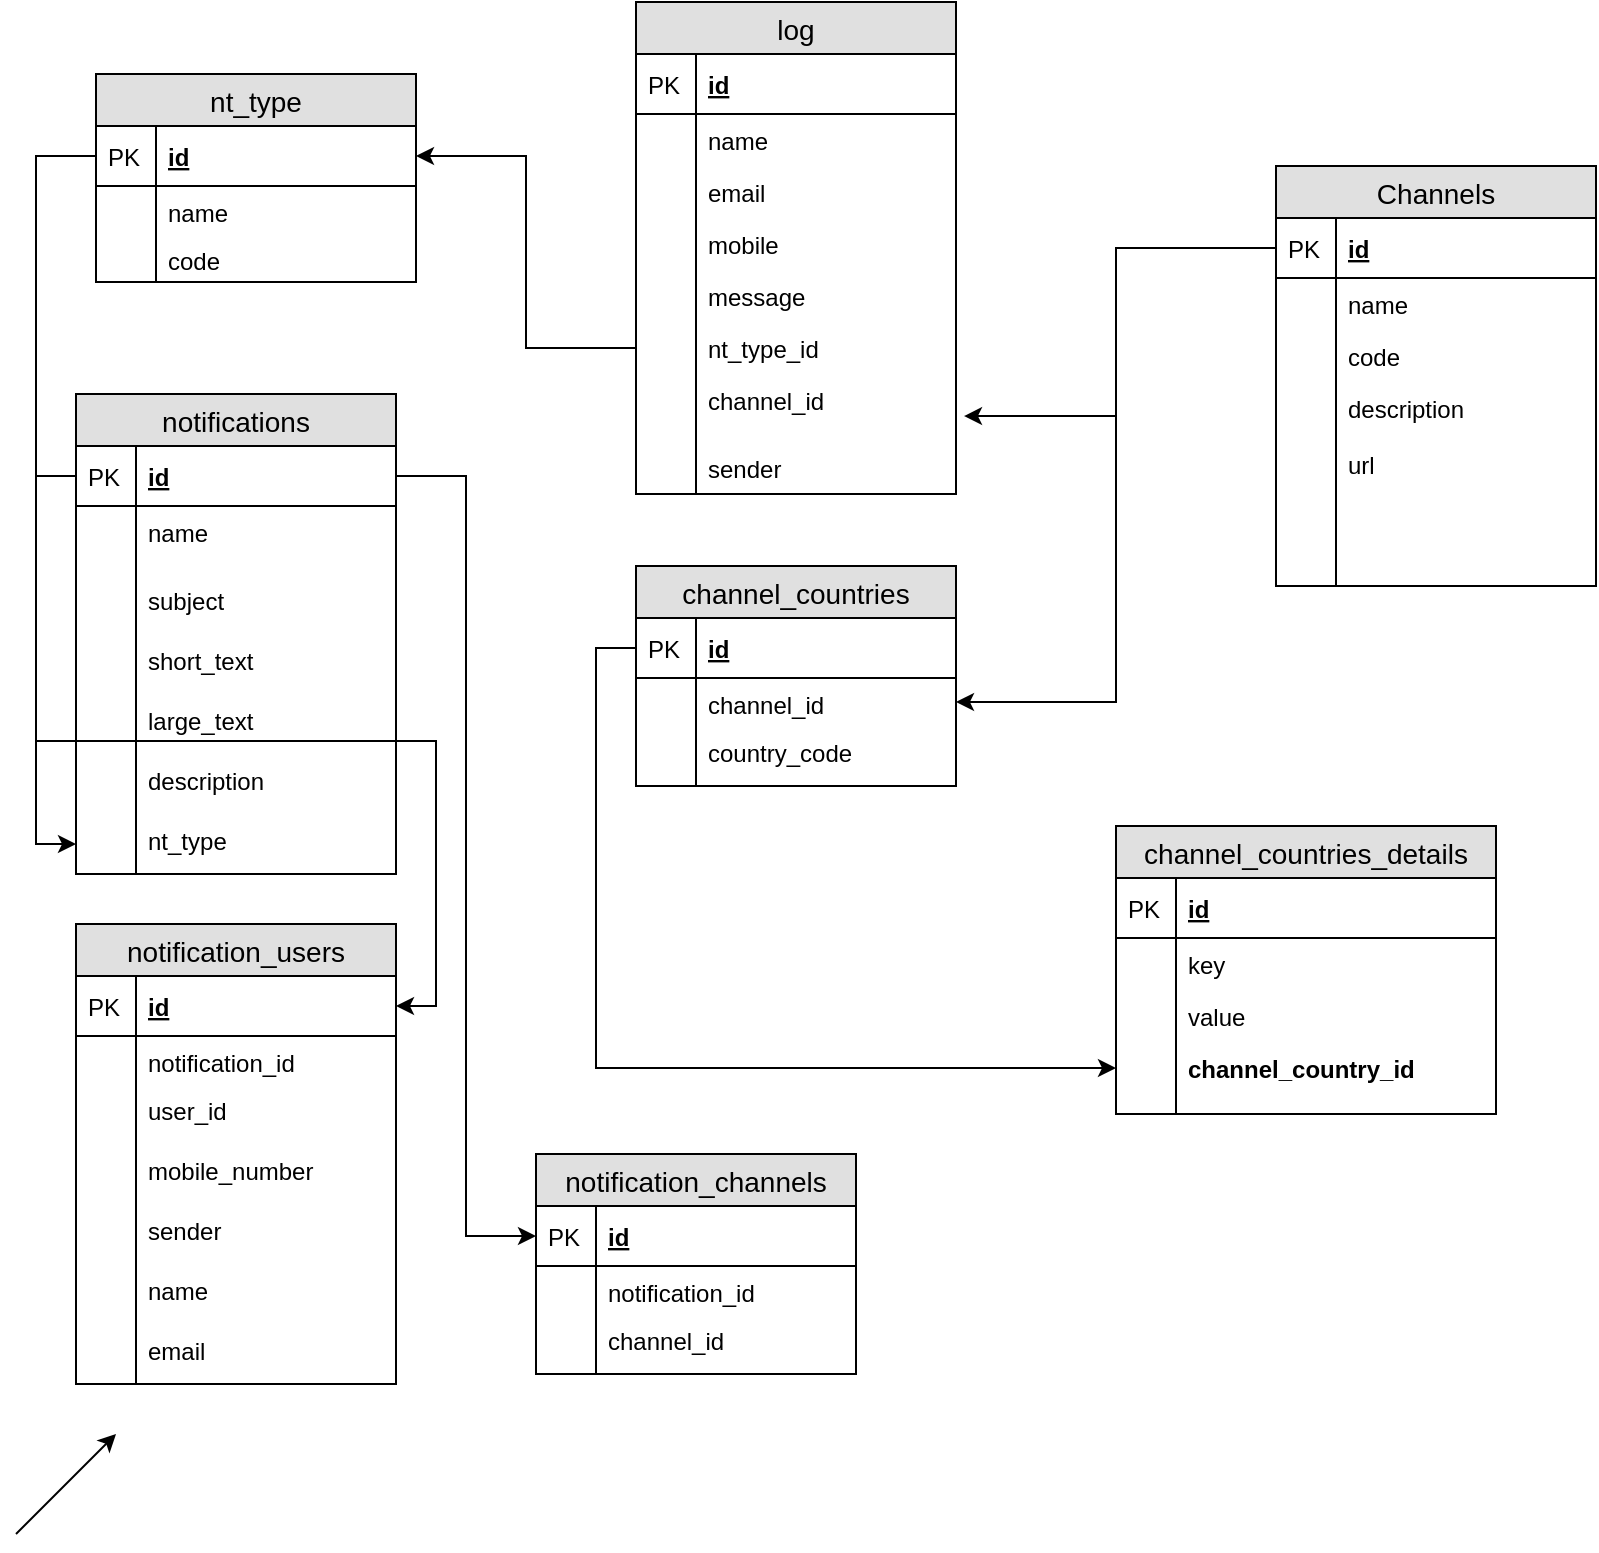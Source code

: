 <mxfile version="10.9.7" type="github"><diagram id="7T4Xld0XOGY6O5Xjj6pN" name="Page-1"><mxGraphModel dx="1182" dy="736" grid="1" gridSize="10" guides="1" tooltips="1" connect="1" arrows="1" fold="1" page="1" pageScale="1" pageWidth="827" pageHeight="1169" math="0" shadow="0"><root><mxCell id="0"/><mxCell id="1" parent="0"/><mxCell id="tOLiHQ0bK8J-A82lyYsf-1" value="Channels" style="swimlane;fontStyle=0;childLayout=stackLayout;horizontal=1;startSize=26;fillColor=#e0e0e0;horizontalStack=0;resizeParent=1;resizeParentMax=0;resizeLast=0;collapsible=1;marginBottom=0;swimlaneFillColor=#ffffff;align=center;fontSize=14;" parent="1" vertex="1"><mxGeometry x="640" y="126" width="160" height="210" as="geometry"/></mxCell><mxCell id="tOLiHQ0bK8J-A82lyYsf-2" value="id" style="shape=partialRectangle;top=0;left=0;right=0;bottom=1;align=left;verticalAlign=middle;fillColor=none;spacingLeft=34;spacingRight=4;overflow=hidden;rotatable=0;points=[[0,0.5],[1,0.5]];portConstraint=eastwest;dropTarget=0;fontStyle=5;fontSize=12;" parent="tOLiHQ0bK8J-A82lyYsf-1" vertex="1"><mxGeometry y="26" width="160" height="30" as="geometry"/></mxCell><mxCell id="tOLiHQ0bK8J-A82lyYsf-3" value="PK" style="shape=partialRectangle;top=0;left=0;bottom=0;fillColor=none;align=left;verticalAlign=middle;spacingLeft=4;spacingRight=4;overflow=hidden;rotatable=0;points=[];portConstraint=eastwest;part=1;fontSize=12;" parent="tOLiHQ0bK8J-A82lyYsf-2" vertex="1" connectable="0"><mxGeometry width="30" height="30" as="geometry"/></mxCell><mxCell id="tOLiHQ0bK8J-A82lyYsf-4" value="name" style="shape=partialRectangle;top=0;left=0;right=0;bottom=0;align=left;verticalAlign=top;fillColor=none;spacingLeft=34;spacingRight=4;overflow=hidden;rotatable=0;points=[[0,0.5],[1,0.5]];portConstraint=eastwest;dropTarget=0;fontSize=12;" parent="tOLiHQ0bK8J-A82lyYsf-1" vertex="1"><mxGeometry y="56" width="160" height="26" as="geometry"/></mxCell><mxCell id="tOLiHQ0bK8J-A82lyYsf-5" value="" style="shape=partialRectangle;top=0;left=0;bottom=0;fillColor=none;align=left;verticalAlign=top;spacingLeft=4;spacingRight=4;overflow=hidden;rotatable=0;points=[];portConstraint=eastwest;part=1;fontSize=12;" parent="tOLiHQ0bK8J-A82lyYsf-4" vertex="1" connectable="0"><mxGeometry width="30" height="26" as="geometry"/></mxCell><mxCell id="tOLiHQ0bK8J-A82lyYsf-6" value="code" style="shape=partialRectangle;top=0;left=0;right=0;bottom=0;align=left;verticalAlign=top;fillColor=none;spacingLeft=34;spacingRight=4;overflow=hidden;rotatable=0;points=[[0,0.5],[1,0.5]];portConstraint=eastwest;dropTarget=0;fontSize=12;" parent="tOLiHQ0bK8J-A82lyYsf-1" vertex="1"><mxGeometry y="82" width="160" height="26" as="geometry"/></mxCell><mxCell id="tOLiHQ0bK8J-A82lyYsf-7" value="" style="shape=partialRectangle;top=0;left=0;bottom=0;fillColor=none;align=left;verticalAlign=top;spacingLeft=4;spacingRight=4;overflow=hidden;rotatable=0;points=[];portConstraint=eastwest;part=1;fontSize=12;" parent="tOLiHQ0bK8J-A82lyYsf-6" vertex="1" connectable="0"><mxGeometry width="30" height="26" as="geometry"/></mxCell><mxCell id="tOLiHQ0bK8J-A82lyYsf-8" value="description&#10;&#10;url" style="shape=partialRectangle;top=0;left=0;right=0;bottom=0;align=left;verticalAlign=top;fillColor=none;spacingLeft=34;spacingRight=4;overflow=hidden;rotatable=0;points=[[0,0.5],[1,0.5]];portConstraint=eastwest;dropTarget=0;fontSize=12;" parent="tOLiHQ0bK8J-A82lyYsf-1" vertex="1"><mxGeometry y="108" width="160" height="82" as="geometry"/></mxCell><mxCell id="tOLiHQ0bK8J-A82lyYsf-9" value="" style="shape=partialRectangle;top=0;left=0;bottom=0;fillColor=none;align=left;verticalAlign=top;spacingLeft=4;spacingRight=4;overflow=hidden;rotatable=0;points=[];portConstraint=eastwest;part=1;fontSize=12;" parent="tOLiHQ0bK8J-A82lyYsf-8" vertex="1" connectable="0"><mxGeometry width="30" height="82" as="geometry"/></mxCell><mxCell id="tOLiHQ0bK8J-A82lyYsf-10" value="" style="shape=partialRectangle;top=0;left=0;right=0;bottom=0;align=left;verticalAlign=top;fillColor=none;spacingLeft=34;spacingRight=4;overflow=hidden;rotatable=0;points=[[0,0.5],[1,0.5]];portConstraint=eastwest;dropTarget=0;fontSize=12;" parent="tOLiHQ0bK8J-A82lyYsf-1" vertex="1"><mxGeometry y="190" width="160" height="20" as="geometry"/></mxCell><mxCell id="tOLiHQ0bK8J-A82lyYsf-11" value="" style="shape=partialRectangle;top=0;left=0;bottom=0;fillColor=none;align=left;verticalAlign=top;spacingLeft=4;spacingRight=4;overflow=hidden;rotatable=0;points=[];portConstraint=eastwest;part=1;fontSize=12;" parent="tOLiHQ0bK8J-A82lyYsf-10" vertex="1" connectable="0"><mxGeometry width="30" height="20" as="geometry"/></mxCell><mxCell id="tOLiHQ0bK8J-A82lyYsf-13" value="nt_type" style="swimlane;fontStyle=0;childLayout=stackLayout;horizontal=1;startSize=26;fillColor=#e0e0e0;horizontalStack=0;resizeParent=1;resizeParentMax=0;resizeLast=0;collapsible=1;marginBottom=0;swimlaneFillColor=#ffffff;align=center;fontSize=14;" parent="1" vertex="1"><mxGeometry x="50" y="80" width="160" height="104" as="geometry"/></mxCell><mxCell id="tOLiHQ0bK8J-A82lyYsf-14" value="id" style="shape=partialRectangle;top=0;left=0;right=0;bottom=1;align=left;verticalAlign=middle;fillColor=none;spacingLeft=34;spacingRight=4;overflow=hidden;rotatable=0;points=[[0,0.5],[1,0.5]];portConstraint=eastwest;dropTarget=0;fontStyle=5;fontSize=12;" parent="tOLiHQ0bK8J-A82lyYsf-13" vertex="1"><mxGeometry y="26" width="160" height="30" as="geometry"/></mxCell><mxCell id="tOLiHQ0bK8J-A82lyYsf-15" value="PK" style="shape=partialRectangle;top=0;left=0;bottom=0;fillColor=none;align=left;verticalAlign=middle;spacingLeft=4;spacingRight=4;overflow=hidden;rotatable=0;points=[];portConstraint=eastwest;part=1;fontSize=12;" parent="tOLiHQ0bK8J-A82lyYsf-14" vertex="1" connectable="0"><mxGeometry width="30" height="30" as="geometry"/></mxCell><mxCell id="tOLiHQ0bK8J-A82lyYsf-16" value="name&#10;" style="shape=partialRectangle;top=0;left=0;right=0;bottom=0;align=left;verticalAlign=top;fillColor=none;spacingLeft=34;spacingRight=4;overflow=hidden;rotatable=0;points=[[0,0.5],[1,0.5]];portConstraint=eastwest;dropTarget=0;fontSize=12;" parent="tOLiHQ0bK8J-A82lyYsf-13" vertex="1"><mxGeometry y="56" width="160" height="24" as="geometry"/></mxCell><mxCell id="tOLiHQ0bK8J-A82lyYsf-17" value="" style="shape=partialRectangle;top=0;left=0;bottom=0;fillColor=none;align=left;verticalAlign=top;spacingLeft=4;spacingRight=4;overflow=hidden;rotatable=0;points=[];portConstraint=eastwest;part=1;fontSize=12;" parent="tOLiHQ0bK8J-A82lyYsf-16" vertex="1" connectable="0"><mxGeometry width="30" height="24.0" as="geometry"/></mxCell><mxCell id="7uvXXSkOhmpY-jq8_ZlJ-15" value="code" style="shape=partialRectangle;top=0;left=0;right=0;bottom=0;align=left;verticalAlign=top;fillColor=none;spacingLeft=34;spacingRight=4;overflow=hidden;rotatable=0;points=[[0,0.5],[1,0.5]];portConstraint=eastwest;dropTarget=0;fontSize=12;" parent="tOLiHQ0bK8J-A82lyYsf-13" vertex="1"><mxGeometry y="80" width="160" height="24" as="geometry"/></mxCell><mxCell id="7uvXXSkOhmpY-jq8_ZlJ-16" value="" style="shape=partialRectangle;top=0;left=0;bottom=0;fillColor=none;align=left;verticalAlign=top;spacingLeft=4;spacingRight=4;overflow=hidden;rotatable=0;points=[];portConstraint=eastwest;part=1;fontSize=12;" parent="7uvXXSkOhmpY-jq8_ZlJ-15" vertex="1" connectable="0"><mxGeometry width="30" height="24.0" as="geometry"/></mxCell><mxCell id="tOLiHQ0bK8J-A82lyYsf-24" value="log" style="swimlane;fontStyle=0;childLayout=stackLayout;horizontal=1;startSize=26;fillColor=#e0e0e0;horizontalStack=0;resizeParent=1;resizeParentMax=0;resizeLast=0;collapsible=1;marginBottom=0;swimlaneFillColor=#ffffff;align=center;fontSize=14;" parent="1" vertex="1"><mxGeometry x="320" y="44" width="160" height="246" as="geometry"/></mxCell><mxCell id="tOLiHQ0bK8J-A82lyYsf-25" value="id" style="shape=partialRectangle;top=0;left=0;right=0;bottom=1;align=left;verticalAlign=middle;fillColor=none;spacingLeft=34;spacingRight=4;overflow=hidden;rotatable=0;points=[[0,0.5],[1,0.5]];portConstraint=eastwest;dropTarget=0;fontStyle=5;fontSize=12;" parent="tOLiHQ0bK8J-A82lyYsf-24" vertex="1"><mxGeometry y="26" width="160" height="30" as="geometry"/></mxCell><mxCell id="tOLiHQ0bK8J-A82lyYsf-26" value="PK" style="shape=partialRectangle;top=0;left=0;bottom=0;fillColor=none;align=left;verticalAlign=middle;spacingLeft=4;spacingRight=4;overflow=hidden;rotatable=0;points=[];portConstraint=eastwest;part=1;fontSize=12;" parent="tOLiHQ0bK8J-A82lyYsf-25" vertex="1" connectable="0"><mxGeometry width="30" height="30" as="geometry"/></mxCell><mxCell id="tOLiHQ0bK8J-A82lyYsf-27" value="name" style="shape=partialRectangle;top=0;left=0;right=0;bottom=0;align=left;verticalAlign=top;fillColor=none;spacingLeft=34;spacingRight=4;overflow=hidden;rotatable=0;points=[[0,0.5],[1,0.5]];portConstraint=eastwest;dropTarget=0;fontSize=12;" parent="tOLiHQ0bK8J-A82lyYsf-24" vertex="1"><mxGeometry y="56" width="160" height="26" as="geometry"/></mxCell><mxCell id="tOLiHQ0bK8J-A82lyYsf-28" value="" style="shape=partialRectangle;top=0;left=0;bottom=0;fillColor=none;align=left;verticalAlign=top;spacingLeft=4;spacingRight=4;overflow=hidden;rotatable=0;points=[];portConstraint=eastwest;part=1;fontSize=12;" parent="tOLiHQ0bK8J-A82lyYsf-27" vertex="1" connectable="0"><mxGeometry width="30" height="26" as="geometry"/></mxCell><mxCell id="tOLiHQ0bK8J-A82lyYsf-29" value="email" style="shape=partialRectangle;top=0;left=0;right=0;bottom=0;align=left;verticalAlign=top;fillColor=none;spacingLeft=34;spacingRight=4;overflow=hidden;rotatable=0;points=[[0,0.5],[1,0.5]];portConstraint=eastwest;dropTarget=0;fontSize=12;" parent="tOLiHQ0bK8J-A82lyYsf-24" vertex="1"><mxGeometry y="82" width="160" height="26" as="geometry"/></mxCell><mxCell id="tOLiHQ0bK8J-A82lyYsf-30" value="" style="shape=partialRectangle;top=0;left=0;bottom=0;fillColor=none;align=left;verticalAlign=top;spacingLeft=4;spacingRight=4;overflow=hidden;rotatable=0;points=[];portConstraint=eastwest;part=1;fontSize=12;" parent="tOLiHQ0bK8J-A82lyYsf-29" vertex="1" connectable="0"><mxGeometry width="30" height="26" as="geometry"/></mxCell><mxCell id="tOLiHQ0bK8J-A82lyYsf-31" value="mobile" style="shape=partialRectangle;top=0;left=0;right=0;bottom=0;align=left;verticalAlign=top;fillColor=none;spacingLeft=34;spacingRight=4;overflow=hidden;rotatable=0;points=[[0,0.5],[1,0.5]];portConstraint=eastwest;dropTarget=0;fontSize=12;" parent="tOLiHQ0bK8J-A82lyYsf-24" vertex="1"><mxGeometry y="108" width="160" height="26" as="geometry"/></mxCell><mxCell id="tOLiHQ0bK8J-A82lyYsf-32" value="" style="shape=partialRectangle;top=0;left=0;bottom=0;fillColor=none;align=left;verticalAlign=top;spacingLeft=4;spacingRight=4;overflow=hidden;rotatable=0;points=[];portConstraint=eastwest;part=1;fontSize=12;" parent="tOLiHQ0bK8J-A82lyYsf-31" vertex="1" connectable="0"><mxGeometry width="30" height="26" as="geometry"/></mxCell><mxCell id="tOLiHQ0bK8J-A82lyYsf-35" value="message" style="shape=partialRectangle;top=0;left=0;right=0;bottom=0;align=left;verticalAlign=top;fillColor=none;spacingLeft=34;spacingRight=4;overflow=hidden;rotatable=0;points=[[0,0.5],[1,0.5]];portConstraint=eastwest;dropTarget=0;fontSize=12;" parent="tOLiHQ0bK8J-A82lyYsf-24" vertex="1"><mxGeometry y="134" width="160" height="26" as="geometry"/></mxCell><mxCell id="tOLiHQ0bK8J-A82lyYsf-36" value="" style="shape=partialRectangle;top=0;left=0;bottom=0;fillColor=none;align=left;verticalAlign=top;spacingLeft=4;spacingRight=4;overflow=hidden;rotatable=0;points=[];portConstraint=eastwest;part=1;fontSize=12;" parent="tOLiHQ0bK8J-A82lyYsf-35" vertex="1" connectable="0"><mxGeometry width="30" height="26" as="geometry"/></mxCell><mxCell id="tOLiHQ0bK8J-A82lyYsf-37" value="nt_type_id&#10;" style="shape=partialRectangle;top=0;left=0;right=0;bottom=0;align=left;verticalAlign=top;fillColor=none;spacingLeft=34;spacingRight=4;overflow=hidden;rotatable=0;points=[[0,0.5],[1,0.5]];portConstraint=eastwest;dropTarget=0;fontSize=12;" parent="tOLiHQ0bK8J-A82lyYsf-24" vertex="1"><mxGeometry y="160" width="160" height="26" as="geometry"/></mxCell><mxCell id="tOLiHQ0bK8J-A82lyYsf-38" value="" style="shape=partialRectangle;top=0;left=0;bottom=0;fillColor=none;align=left;verticalAlign=top;spacingLeft=4;spacingRight=4;overflow=hidden;rotatable=0;points=[];portConstraint=eastwest;part=1;fontSize=12;" parent="tOLiHQ0bK8J-A82lyYsf-37" vertex="1" connectable="0"><mxGeometry width="30" height="26" as="geometry"/></mxCell><mxCell id="jGhcqDWUkX1S1kX-szO6-1" value="channel_id&#10;" style="shape=partialRectangle;top=0;left=0;right=0;bottom=0;align=left;verticalAlign=top;fillColor=none;spacingLeft=34;spacingRight=4;overflow=hidden;rotatable=0;points=[[0,0.5],[1,0.5]];portConstraint=eastwest;dropTarget=0;fontSize=12;" parent="tOLiHQ0bK8J-A82lyYsf-24" vertex="1"><mxGeometry y="186" width="160" height="26" as="geometry"/></mxCell><mxCell id="jGhcqDWUkX1S1kX-szO6-2" value="" style="shape=partialRectangle;top=0;left=0;bottom=0;fillColor=none;align=left;verticalAlign=top;spacingLeft=4;spacingRight=4;overflow=hidden;rotatable=0;points=[];portConstraint=eastwest;part=1;fontSize=12;" parent="jGhcqDWUkX1S1kX-szO6-1" vertex="1" connectable="0"><mxGeometry width="30" height="26" as="geometry"/></mxCell><mxCell id="tOLiHQ0bK8J-A82lyYsf-33" value="" style="shape=partialRectangle;top=0;left=0;right=0;bottom=0;align=left;verticalAlign=top;fillColor=none;spacingLeft=34;spacingRight=4;overflow=hidden;rotatable=0;points=[[0,0.5],[1,0.5]];portConstraint=eastwest;dropTarget=0;fontSize=12;" parent="tOLiHQ0bK8J-A82lyYsf-24" vertex="1"><mxGeometry y="212" width="160" height="8" as="geometry"/></mxCell><mxCell id="tOLiHQ0bK8J-A82lyYsf-34" value="" style="shape=partialRectangle;top=0;left=0;bottom=0;fillColor=none;align=left;verticalAlign=top;spacingLeft=4;spacingRight=4;overflow=hidden;rotatable=0;points=[];portConstraint=eastwest;part=1;fontSize=12;" parent="tOLiHQ0bK8J-A82lyYsf-33" vertex="1" connectable="0"><mxGeometry width="30" height="8" as="geometry"/></mxCell><mxCell id="7uvXXSkOhmpY-jq8_ZlJ-13" value="sender" style="shape=partialRectangle;top=0;left=0;right=0;bottom=0;align=left;verticalAlign=top;fillColor=none;spacingLeft=34;spacingRight=4;overflow=hidden;rotatable=0;points=[[0,0.5],[1,0.5]];portConstraint=eastwest;dropTarget=0;fontSize=12;" parent="tOLiHQ0bK8J-A82lyYsf-24" vertex="1"><mxGeometry y="220" width="160" height="26" as="geometry"/></mxCell><mxCell id="7uvXXSkOhmpY-jq8_ZlJ-14" value="" style="shape=partialRectangle;top=0;left=0;bottom=0;fillColor=none;align=left;verticalAlign=top;spacingLeft=4;spacingRight=4;overflow=hidden;rotatable=0;points=[];portConstraint=eastwest;part=1;fontSize=12;" parent="7uvXXSkOhmpY-jq8_ZlJ-13" vertex="1" connectable="0"><mxGeometry width="30" height="26" as="geometry"/></mxCell><mxCell id="jGhcqDWUkX1S1kX-szO6-3" value="notifications" style="swimlane;fontStyle=0;childLayout=stackLayout;horizontal=1;startSize=26;fillColor=#e0e0e0;horizontalStack=0;resizeParent=1;resizeParentMax=0;resizeLast=0;collapsible=1;marginBottom=0;swimlaneFillColor=#ffffff;align=center;fontSize=14;" parent="1" vertex="1"><mxGeometry x="40" y="240" width="160" height="240" as="geometry"/></mxCell><mxCell id="jGhcqDWUkX1S1kX-szO6-4" value="id" style="shape=partialRectangle;top=0;left=0;right=0;bottom=1;align=left;verticalAlign=middle;fillColor=none;spacingLeft=34;spacingRight=4;overflow=hidden;rotatable=0;points=[[0,0.5],[1,0.5]];portConstraint=eastwest;dropTarget=0;fontStyle=5;fontSize=12;" parent="jGhcqDWUkX1S1kX-szO6-3" vertex="1"><mxGeometry y="26" width="160" height="30" as="geometry"/></mxCell><mxCell id="jGhcqDWUkX1S1kX-szO6-5" value="PK" style="shape=partialRectangle;top=0;left=0;bottom=0;fillColor=none;align=left;verticalAlign=middle;spacingLeft=4;spacingRight=4;overflow=hidden;rotatable=0;points=[];portConstraint=eastwest;part=1;fontSize=12;" parent="jGhcqDWUkX1S1kX-szO6-4" vertex="1" connectable="0"><mxGeometry width="30" height="30" as="geometry"/></mxCell><mxCell id="jGhcqDWUkX1S1kX-szO6-6" value="name&#10;" style="shape=partialRectangle;top=0;left=0;right=0;bottom=0;align=left;verticalAlign=top;fillColor=none;spacingLeft=34;spacingRight=4;overflow=hidden;rotatable=0;points=[[0,0.5],[1,0.5]];portConstraint=eastwest;dropTarget=0;fontSize=12;" parent="jGhcqDWUkX1S1kX-szO6-3" vertex="1"><mxGeometry y="56" width="160" height="24" as="geometry"/></mxCell><mxCell id="jGhcqDWUkX1S1kX-szO6-7" value="" style="shape=partialRectangle;top=0;left=0;bottom=0;fillColor=none;align=left;verticalAlign=top;spacingLeft=4;spacingRight=4;overflow=hidden;rotatable=0;points=[];portConstraint=eastwest;part=1;fontSize=12;" parent="jGhcqDWUkX1S1kX-szO6-6" vertex="1" connectable="0"><mxGeometry width="30" height="24.0" as="geometry"/></mxCell><mxCell id="jGhcqDWUkX1S1kX-szO6-8" value="" style="shape=partialRectangle;top=0;left=0;right=0;bottom=0;align=left;verticalAlign=top;fillColor=none;spacingLeft=34;spacingRight=4;overflow=hidden;rotatable=0;points=[[0,0.5],[1,0.5]];portConstraint=eastwest;dropTarget=0;fontSize=12;" parent="jGhcqDWUkX1S1kX-szO6-3" vertex="1"><mxGeometry y="80" width="160" height="10" as="geometry"/></mxCell><mxCell id="jGhcqDWUkX1S1kX-szO6-9" value="" style="shape=partialRectangle;top=0;left=0;bottom=0;fillColor=none;align=left;verticalAlign=top;spacingLeft=4;spacingRight=4;overflow=hidden;rotatable=0;points=[];portConstraint=eastwest;part=1;fontSize=12;" parent="jGhcqDWUkX1S1kX-szO6-8" vertex="1" connectable="0"><mxGeometry width="30" height="10" as="geometry"/></mxCell><mxCell id="jGhcqDWUkX1S1kX-szO6-31" value="subject&#10;" style="shape=partialRectangle;top=0;left=0;right=0;bottom=0;align=left;verticalAlign=top;fillColor=none;spacingLeft=34;spacingRight=4;overflow=hidden;rotatable=0;points=[[0,0.5],[1,0.5]];portConstraint=eastwest;dropTarget=0;fontSize=12;" parent="jGhcqDWUkX1S1kX-szO6-3" vertex="1"><mxGeometry y="90" width="160" height="30" as="geometry"/></mxCell><mxCell id="jGhcqDWUkX1S1kX-szO6-32" value="" style="shape=partialRectangle;top=0;left=0;bottom=0;fillColor=none;align=left;verticalAlign=top;spacingLeft=4;spacingRight=4;overflow=hidden;rotatable=0;points=[];portConstraint=eastwest;part=1;fontSize=12;" parent="jGhcqDWUkX1S1kX-szO6-31" vertex="1" connectable="0"><mxGeometry width="30" height="30.0" as="geometry"/></mxCell><mxCell id="jGhcqDWUkX1S1kX-szO6-33" value="short_text&#10;" style="shape=partialRectangle;top=0;left=0;right=0;bottom=0;align=left;verticalAlign=top;fillColor=none;spacingLeft=34;spacingRight=4;overflow=hidden;rotatable=0;points=[[0,0.5],[1,0.5]];portConstraint=eastwest;dropTarget=0;fontSize=12;" parent="jGhcqDWUkX1S1kX-szO6-3" vertex="1"><mxGeometry y="120" width="160" height="30" as="geometry"/></mxCell><mxCell id="jGhcqDWUkX1S1kX-szO6-34" value="" style="shape=partialRectangle;top=0;left=0;bottom=0;fillColor=none;align=left;verticalAlign=top;spacingLeft=4;spacingRight=4;overflow=hidden;rotatable=0;points=[];portConstraint=eastwest;part=1;fontSize=12;" parent="jGhcqDWUkX1S1kX-szO6-33" vertex="1" connectable="0"><mxGeometry width="30" height="30.0" as="geometry"/></mxCell><mxCell id="jGhcqDWUkX1S1kX-szO6-35" value="large_text&#10;" style="shape=partialRectangle;top=0;left=0;right=0;bottom=0;align=left;verticalAlign=top;fillColor=none;spacingLeft=34;spacingRight=4;overflow=hidden;rotatable=0;points=[[0,0.5],[1,0.5]];portConstraint=eastwest;dropTarget=0;fontSize=12;" parent="jGhcqDWUkX1S1kX-szO6-3" vertex="1"><mxGeometry y="150" width="160" height="30" as="geometry"/></mxCell><mxCell id="jGhcqDWUkX1S1kX-szO6-36" value="" style="shape=partialRectangle;top=0;left=0;bottom=0;fillColor=none;align=left;verticalAlign=top;spacingLeft=4;spacingRight=4;overflow=hidden;rotatable=0;points=[];portConstraint=eastwest;part=1;fontSize=12;" parent="jGhcqDWUkX1S1kX-szO6-35" vertex="1" connectable="0"><mxGeometry width="30" height="30.0" as="geometry"/></mxCell><mxCell id="jGhcqDWUkX1S1kX-szO6-37" value="description&#10;" style="shape=partialRectangle;top=0;left=0;right=0;bottom=0;align=left;verticalAlign=top;fillColor=none;spacingLeft=34;spacingRight=4;overflow=hidden;rotatable=0;points=[[0,0.5],[1,0.5]];portConstraint=eastwest;dropTarget=0;fontSize=12;" parent="jGhcqDWUkX1S1kX-szO6-3" vertex="1"><mxGeometry y="180" width="160" height="30" as="geometry"/></mxCell><mxCell id="jGhcqDWUkX1S1kX-szO6-38" value="" style="shape=partialRectangle;top=0;left=0;bottom=0;fillColor=none;align=left;verticalAlign=top;spacingLeft=4;spacingRight=4;overflow=hidden;rotatable=0;points=[];portConstraint=eastwest;part=1;fontSize=12;" parent="jGhcqDWUkX1S1kX-szO6-37" vertex="1" connectable="0"><mxGeometry width="30" height="30.0" as="geometry"/></mxCell><mxCell id="jGhcqDWUkX1S1kX-szO6-39" value="nt_type&#10;" style="shape=partialRectangle;top=0;left=0;right=0;bottom=0;align=left;verticalAlign=top;fillColor=none;spacingLeft=34;spacingRight=4;overflow=hidden;rotatable=0;points=[[0,0.5],[1,0.5]];portConstraint=eastwest;dropTarget=0;fontSize=12;" parent="jGhcqDWUkX1S1kX-szO6-3" vertex="1"><mxGeometry y="210" width="160" height="30" as="geometry"/></mxCell><mxCell id="jGhcqDWUkX1S1kX-szO6-40" value="" style="shape=partialRectangle;top=0;left=0;bottom=0;fillColor=none;align=left;verticalAlign=top;spacingLeft=4;spacingRight=4;overflow=hidden;rotatable=0;points=[];portConstraint=eastwest;part=1;fontSize=12;" parent="jGhcqDWUkX1S1kX-szO6-39" vertex="1" connectable="0"><mxGeometry width="30" height="30.0" as="geometry"/></mxCell><mxCell id="jGhcqDWUkX1S1kX-szO6-10" value="channel_countries" style="swimlane;fontStyle=0;childLayout=stackLayout;horizontal=1;startSize=26;fillColor=#e0e0e0;horizontalStack=0;resizeParent=1;resizeParentMax=0;resizeLast=0;collapsible=1;marginBottom=0;swimlaneFillColor=#ffffff;align=center;fontSize=14;" parent="1" vertex="1"><mxGeometry x="320" y="326" width="160" height="110" as="geometry"/></mxCell><mxCell id="jGhcqDWUkX1S1kX-szO6-11" value="id" style="shape=partialRectangle;top=0;left=0;right=0;bottom=1;align=left;verticalAlign=middle;fillColor=none;spacingLeft=34;spacingRight=4;overflow=hidden;rotatable=0;points=[[0,0.5],[1,0.5]];portConstraint=eastwest;dropTarget=0;fontStyle=5;fontSize=12;" parent="jGhcqDWUkX1S1kX-szO6-10" vertex="1"><mxGeometry y="26" width="160" height="30" as="geometry"/></mxCell><mxCell id="jGhcqDWUkX1S1kX-szO6-12" value="PK" style="shape=partialRectangle;top=0;left=0;bottom=0;fillColor=none;align=left;verticalAlign=middle;spacingLeft=4;spacingRight=4;overflow=hidden;rotatable=0;points=[];portConstraint=eastwest;part=1;fontSize=12;" parent="jGhcqDWUkX1S1kX-szO6-11" vertex="1" connectable="0"><mxGeometry width="30" height="30" as="geometry"/></mxCell><mxCell id="jGhcqDWUkX1S1kX-szO6-13" value="channel_id&#10;" style="shape=partialRectangle;top=0;left=0;right=0;bottom=0;align=left;verticalAlign=top;fillColor=none;spacingLeft=34;spacingRight=4;overflow=hidden;rotatable=0;points=[[0,0.5],[1,0.5]];portConstraint=eastwest;dropTarget=0;fontSize=12;" parent="jGhcqDWUkX1S1kX-szO6-10" vertex="1"><mxGeometry y="56" width="160" height="24" as="geometry"/></mxCell><mxCell id="jGhcqDWUkX1S1kX-szO6-14" value="" style="shape=partialRectangle;top=0;left=0;bottom=0;fillColor=none;align=left;verticalAlign=top;spacingLeft=4;spacingRight=4;overflow=hidden;rotatable=0;points=[];portConstraint=eastwest;part=1;fontSize=12;" parent="jGhcqDWUkX1S1kX-szO6-13" vertex="1" connectable="0"><mxGeometry width="30" height="24.0" as="geometry"/></mxCell><mxCell id="jGhcqDWUkX1S1kX-szO6-15" value="country_code" style="shape=partialRectangle;top=0;left=0;right=0;bottom=0;align=left;verticalAlign=top;fillColor=none;spacingLeft=34;spacingRight=4;overflow=hidden;rotatable=0;points=[[0,0.5],[1,0.5]];portConstraint=eastwest;dropTarget=0;fontSize=12;" parent="jGhcqDWUkX1S1kX-szO6-10" vertex="1"><mxGeometry y="80" width="160" height="30" as="geometry"/></mxCell><mxCell id="jGhcqDWUkX1S1kX-szO6-16" value="" style="shape=partialRectangle;top=0;left=0;bottom=0;fillColor=none;align=left;verticalAlign=top;spacingLeft=4;spacingRight=4;overflow=hidden;rotatable=0;points=[];portConstraint=eastwest;part=1;fontSize=12;" parent="jGhcqDWUkX1S1kX-szO6-15" vertex="1" connectable="0"><mxGeometry width="30" height="30.0" as="geometry"/></mxCell><mxCell id="jGhcqDWUkX1S1kX-szO6-17" value="notification_channels" style="swimlane;fontStyle=0;childLayout=stackLayout;horizontal=1;startSize=26;fillColor=#e0e0e0;horizontalStack=0;resizeParent=1;resizeParentMax=0;resizeLast=0;collapsible=1;marginBottom=0;swimlaneFillColor=#ffffff;align=center;fontSize=14;" parent="1" vertex="1"><mxGeometry x="270" y="620" width="160" height="110" as="geometry"/></mxCell><mxCell id="jGhcqDWUkX1S1kX-szO6-18" value="id" style="shape=partialRectangle;top=0;left=0;right=0;bottom=1;align=left;verticalAlign=middle;fillColor=none;spacingLeft=34;spacingRight=4;overflow=hidden;rotatable=0;points=[[0,0.5],[1,0.5]];portConstraint=eastwest;dropTarget=0;fontStyle=5;fontSize=12;" parent="jGhcqDWUkX1S1kX-szO6-17" vertex="1"><mxGeometry y="26" width="160" height="30" as="geometry"/></mxCell><mxCell id="jGhcqDWUkX1S1kX-szO6-19" value="PK" style="shape=partialRectangle;top=0;left=0;bottom=0;fillColor=none;align=left;verticalAlign=middle;spacingLeft=4;spacingRight=4;overflow=hidden;rotatable=0;points=[];portConstraint=eastwest;part=1;fontSize=12;" parent="jGhcqDWUkX1S1kX-szO6-18" vertex="1" connectable="0"><mxGeometry width="30" height="30" as="geometry"/></mxCell><mxCell id="jGhcqDWUkX1S1kX-szO6-20" value="notification_id&#10;" style="shape=partialRectangle;top=0;left=0;right=0;bottom=0;align=left;verticalAlign=top;fillColor=none;spacingLeft=34;spacingRight=4;overflow=hidden;rotatable=0;points=[[0,0.5],[1,0.5]];portConstraint=eastwest;dropTarget=0;fontSize=12;" parent="jGhcqDWUkX1S1kX-szO6-17" vertex="1"><mxGeometry y="56" width="160" height="24" as="geometry"/></mxCell><mxCell id="jGhcqDWUkX1S1kX-szO6-21" value="" style="shape=partialRectangle;top=0;left=0;bottom=0;fillColor=none;align=left;verticalAlign=top;spacingLeft=4;spacingRight=4;overflow=hidden;rotatable=0;points=[];portConstraint=eastwest;part=1;fontSize=12;" parent="jGhcqDWUkX1S1kX-szO6-20" vertex="1" connectable="0"><mxGeometry width="30" height="24.0" as="geometry"/></mxCell><mxCell id="jGhcqDWUkX1S1kX-szO6-22" value="channel_id" style="shape=partialRectangle;top=0;left=0;right=0;bottom=0;align=left;verticalAlign=top;fillColor=none;spacingLeft=34;spacingRight=4;overflow=hidden;rotatable=0;points=[[0,0.5],[1,0.5]];portConstraint=eastwest;dropTarget=0;fontSize=12;" parent="jGhcqDWUkX1S1kX-szO6-17" vertex="1"><mxGeometry y="80" width="160" height="30" as="geometry"/></mxCell><mxCell id="jGhcqDWUkX1S1kX-szO6-23" value="" style="shape=partialRectangle;top=0;left=0;bottom=0;fillColor=none;align=left;verticalAlign=top;spacingLeft=4;spacingRight=4;overflow=hidden;rotatable=0;points=[];portConstraint=eastwest;part=1;fontSize=12;" parent="jGhcqDWUkX1S1kX-szO6-22" vertex="1" connectable="0"><mxGeometry width="30" height="30.0" as="geometry"/></mxCell><mxCell id="jGhcqDWUkX1S1kX-szO6-24" value="notification_users" style="swimlane;fontStyle=0;childLayout=stackLayout;horizontal=1;startSize=26;fillColor=#e0e0e0;horizontalStack=0;resizeParent=1;resizeParentMax=0;resizeLast=0;collapsible=1;marginBottom=0;swimlaneFillColor=#ffffff;align=center;fontSize=14;" parent="1" vertex="1"><mxGeometry x="40" y="505" width="160" height="230" as="geometry"/></mxCell><mxCell id="jGhcqDWUkX1S1kX-szO6-25" value="id" style="shape=partialRectangle;top=0;left=0;right=0;bottom=1;align=left;verticalAlign=middle;fillColor=none;spacingLeft=34;spacingRight=4;overflow=hidden;rotatable=0;points=[[0,0.5],[1,0.5]];portConstraint=eastwest;dropTarget=0;fontStyle=5;fontSize=12;" parent="jGhcqDWUkX1S1kX-szO6-24" vertex="1"><mxGeometry y="26" width="160" height="30" as="geometry"/></mxCell><mxCell id="jGhcqDWUkX1S1kX-szO6-26" value="PK" style="shape=partialRectangle;top=0;left=0;bottom=0;fillColor=none;align=left;verticalAlign=middle;spacingLeft=4;spacingRight=4;overflow=hidden;rotatable=0;points=[];portConstraint=eastwest;part=1;fontSize=12;" parent="jGhcqDWUkX1S1kX-szO6-25" vertex="1" connectable="0"><mxGeometry width="30" height="30" as="geometry"/></mxCell><mxCell id="jGhcqDWUkX1S1kX-szO6-27" value="notification_id&#10;" style="shape=partialRectangle;top=0;left=0;right=0;bottom=0;align=left;verticalAlign=top;fillColor=none;spacingLeft=34;spacingRight=4;overflow=hidden;rotatable=0;points=[[0,0.5],[1,0.5]];portConstraint=eastwest;dropTarget=0;fontSize=12;" parent="jGhcqDWUkX1S1kX-szO6-24" vertex="1"><mxGeometry y="56" width="160" height="24" as="geometry"/></mxCell><mxCell id="jGhcqDWUkX1S1kX-szO6-28" value="" style="shape=partialRectangle;top=0;left=0;bottom=0;fillColor=none;align=left;verticalAlign=top;spacingLeft=4;spacingRight=4;overflow=hidden;rotatable=0;points=[];portConstraint=eastwest;part=1;fontSize=12;" parent="jGhcqDWUkX1S1kX-szO6-27" vertex="1" connectable="0"><mxGeometry width="30" height="24.0" as="geometry"/></mxCell><mxCell id="jGhcqDWUkX1S1kX-szO6-29" value="user_id" style="shape=partialRectangle;top=0;left=0;right=0;bottom=0;align=left;verticalAlign=top;fillColor=none;spacingLeft=34;spacingRight=4;overflow=hidden;rotatable=0;points=[[0,0.5],[1,0.5]];portConstraint=eastwest;dropTarget=0;fontSize=12;" parent="jGhcqDWUkX1S1kX-szO6-24" vertex="1"><mxGeometry y="80" width="160" height="30" as="geometry"/></mxCell><mxCell id="jGhcqDWUkX1S1kX-szO6-30" value="" style="shape=partialRectangle;top=0;left=0;bottom=0;fillColor=none;align=left;verticalAlign=top;spacingLeft=4;spacingRight=4;overflow=hidden;rotatable=0;points=[];portConstraint=eastwest;part=1;fontSize=12;" parent="jGhcqDWUkX1S1kX-szO6-29" vertex="1" connectable="0"><mxGeometry width="30" height="30.0" as="geometry"/></mxCell><mxCell id="7uvXXSkOhmpY-jq8_ZlJ-1" value="mobile_number" style="shape=partialRectangle;top=0;left=0;right=0;bottom=0;align=left;verticalAlign=top;fillColor=none;spacingLeft=34;spacingRight=4;overflow=hidden;rotatable=0;points=[[0,0.5],[1,0.5]];portConstraint=eastwest;dropTarget=0;fontSize=12;" parent="jGhcqDWUkX1S1kX-szO6-24" vertex="1"><mxGeometry y="110" width="160" height="30" as="geometry"/></mxCell><mxCell id="7uvXXSkOhmpY-jq8_ZlJ-2" value="" style="shape=partialRectangle;top=0;left=0;bottom=0;fillColor=none;align=left;verticalAlign=top;spacingLeft=4;spacingRight=4;overflow=hidden;rotatable=0;points=[];portConstraint=eastwest;part=1;fontSize=12;" parent="7uvXXSkOhmpY-jq8_ZlJ-1" vertex="1" connectable="0"><mxGeometry width="30" height="30.0" as="geometry"/></mxCell><mxCell id="7uvXXSkOhmpY-jq8_ZlJ-3" value="sender" style="shape=partialRectangle;top=0;left=0;right=0;bottom=0;align=left;verticalAlign=top;fillColor=none;spacingLeft=34;spacingRight=4;overflow=hidden;rotatable=0;points=[[0,0.5],[1,0.5]];portConstraint=eastwest;dropTarget=0;fontSize=12;" parent="jGhcqDWUkX1S1kX-szO6-24" vertex="1"><mxGeometry y="140" width="160" height="30" as="geometry"/></mxCell><mxCell id="7uvXXSkOhmpY-jq8_ZlJ-4" value="" style="shape=partialRectangle;top=0;left=0;bottom=0;fillColor=none;align=left;verticalAlign=top;spacingLeft=4;spacingRight=4;overflow=hidden;rotatable=0;points=[];portConstraint=eastwest;part=1;fontSize=12;" parent="7uvXXSkOhmpY-jq8_ZlJ-3" vertex="1" connectable="0"><mxGeometry width="30" height="30.0" as="geometry"/></mxCell><mxCell id="7uvXXSkOhmpY-jq8_ZlJ-5" value="name" style="shape=partialRectangle;top=0;left=0;right=0;bottom=0;align=left;verticalAlign=top;fillColor=none;spacingLeft=34;spacingRight=4;overflow=hidden;rotatable=0;points=[[0,0.5],[1,0.5]];portConstraint=eastwest;dropTarget=0;fontSize=12;" parent="jGhcqDWUkX1S1kX-szO6-24" vertex="1"><mxGeometry y="170" width="160" height="30" as="geometry"/></mxCell><mxCell id="7uvXXSkOhmpY-jq8_ZlJ-6" value="" style="shape=partialRectangle;top=0;left=0;bottom=0;fillColor=none;align=left;verticalAlign=top;spacingLeft=4;spacingRight=4;overflow=hidden;rotatable=0;points=[];portConstraint=eastwest;part=1;fontSize=12;" parent="7uvXXSkOhmpY-jq8_ZlJ-5" vertex="1" connectable="0"><mxGeometry width="30" height="30.0" as="geometry"/></mxCell><mxCell id="7uvXXSkOhmpY-jq8_ZlJ-7" value="email" style="shape=partialRectangle;top=0;left=0;right=0;bottom=0;align=left;verticalAlign=top;fillColor=none;spacingLeft=34;spacingRight=4;overflow=hidden;rotatable=0;points=[[0,0.5],[1,0.5]];portConstraint=eastwest;dropTarget=0;fontSize=12;" parent="jGhcqDWUkX1S1kX-szO6-24" vertex="1"><mxGeometry y="200" width="160" height="30" as="geometry"/></mxCell><mxCell id="7uvXXSkOhmpY-jq8_ZlJ-8" value="" style="shape=partialRectangle;top=0;left=0;bottom=0;fillColor=none;align=left;verticalAlign=top;spacingLeft=4;spacingRight=4;overflow=hidden;rotatable=0;points=[];portConstraint=eastwest;part=1;fontSize=12;" parent="7uvXXSkOhmpY-jq8_ZlJ-7" vertex="1" connectable="0"><mxGeometry width="30" height="30.0" as="geometry"/></mxCell><mxCell id="jGhcqDWUkX1S1kX-szO6-41" style="edgeStyle=orthogonalEdgeStyle;rounded=0;orthogonalLoop=1;jettySize=auto;html=1;exitX=0;exitY=0.5;exitDx=0;exitDy=0;entryX=0;entryY=0.5;entryDx=0;entryDy=0;" parent="1" source="tOLiHQ0bK8J-A82lyYsf-14" target="jGhcqDWUkX1S1kX-szO6-39" edge="1"><mxGeometry relative="1" as="geometry"/></mxCell><mxCell id="jGhcqDWUkX1S1kX-szO6-42" style="edgeStyle=orthogonalEdgeStyle;rounded=0;orthogonalLoop=1;jettySize=auto;html=1;entryX=1.025;entryY=0.808;entryDx=0;entryDy=0;entryPerimeter=0;" parent="1" source="tOLiHQ0bK8J-A82lyYsf-2" target="jGhcqDWUkX1S1kX-szO6-1" edge="1"><mxGeometry relative="1" as="geometry"/></mxCell><mxCell id="jGhcqDWUkX1S1kX-szO6-43" style="edgeStyle=orthogonalEdgeStyle;rounded=0;orthogonalLoop=1;jettySize=auto;html=1;exitX=0;exitY=0.5;exitDx=0;exitDy=0;" parent="1" source="tOLiHQ0bK8J-A82lyYsf-37" target="tOLiHQ0bK8J-A82lyYsf-14" edge="1"><mxGeometry relative="1" as="geometry"/></mxCell><mxCell id="jGhcqDWUkX1S1kX-szO6-44" style="edgeStyle=orthogonalEdgeStyle;rounded=0;orthogonalLoop=1;jettySize=auto;html=1;exitX=0;exitY=0.5;exitDx=0;exitDy=0;entryX=1;entryY=0.5;entryDx=0;entryDy=0;" parent="1" source="tOLiHQ0bK8J-A82lyYsf-2" target="jGhcqDWUkX1S1kX-szO6-13" edge="1"><mxGeometry relative="1" as="geometry"/></mxCell><mxCell id="jGhcqDWUkX1S1kX-szO6-47" style="edgeStyle=orthogonalEdgeStyle;rounded=0;orthogonalLoop=1;jettySize=auto;html=1;entryX=1;entryY=0.5;entryDx=0;entryDy=0;" parent="1" source="jGhcqDWUkX1S1kX-szO6-4" target="jGhcqDWUkX1S1kX-szO6-25" edge="1"><mxGeometry relative="1" as="geometry"/></mxCell><mxCell id="jGhcqDWUkX1S1kX-szO6-48" style="edgeStyle=orthogonalEdgeStyle;rounded=0;orthogonalLoop=1;jettySize=auto;html=1;exitX=1;exitY=0.5;exitDx=0;exitDy=0;entryX=0;entryY=0.5;entryDx=0;entryDy=0;" parent="1" source="jGhcqDWUkX1S1kX-szO6-4" target="jGhcqDWUkX1S1kX-szO6-18" edge="1"><mxGeometry relative="1" as="geometry"/></mxCell><mxCell id="MQYdo2U2GIIO1ga9yhtU-1" value="channel_countries_details" style="swimlane;fontStyle=0;childLayout=stackLayout;horizontal=1;startSize=26;fillColor=#e0e0e0;horizontalStack=0;resizeParent=1;resizeParentMax=0;resizeLast=0;collapsible=1;marginBottom=0;swimlaneFillColor=#ffffff;align=center;fontSize=14;" vertex="1" parent="1"><mxGeometry x="560" y="456" width="190" height="144" as="geometry"/></mxCell><mxCell id="MQYdo2U2GIIO1ga9yhtU-2" value="id" style="shape=partialRectangle;top=0;left=0;right=0;bottom=1;align=left;verticalAlign=middle;fillColor=none;spacingLeft=34;spacingRight=4;overflow=hidden;rotatable=0;points=[[0,0.5],[1,0.5]];portConstraint=eastwest;dropTarget=0;fontStyle=5;fontSize=12;" vertex="1" parent="MQYdo2U2GIIO1ga9yhtU-1"><mxGeometry y="26" width="190" height="30" as="geometry"/></mxCell><mxCell id="MQYdo2U2GIIO1ga9yhtU-3" value="PK" style="shape=partialRectangle;top=0;left=0;bottom=0;fillColor=none;align=left;verticalAlign=middle;spacingLeft=4;spacingRight=4;overflow=hidden;rotatable=0;points=[];portConstraint=eastwest;part=1;fontSize=12;" vertex="1" connectable="0" parent="MQYdo2U2GIIO1ga9yhtU-2"><mxGeometry width="30" height="30" as="geometry"/></mxCell><mxCell id="MQYdo2U2GIIO1ga9yhtU-4" value="key" style="shape=partialRectangle;top=0;left=0;right=0;bottom=0;align=left;verticalAlign=top;fillColor=none;spacingLeft=34;spacingRight=4;overflow=hidden;rotatable=0;points=[[0,0.5],[1,0.5]];portConstraint=eastwest;dropTarget=0;fontSize=12;" vertex="1" parent="MQYdo2U2GIIO1ga9yhtU-1"><mxGeometry y="56" width="190" height="26" as="geometry"/></mxCell><mxCell id="MQYdo2U2GIIO1ga9yhtU-5" value="" style="shape=partialRectangle;top=0;left=0;bottom=0;fillColor=none;align=left;verticalAlign=top;spacingLeft=4;spacingRight=4;overflow=hidden;rotatable=0;points=[];portConstraint=eastwest;part=1;fontSize=12;" vertex="1" connectable="0" parent="MQYdo2U2GIIO1ga9yhtU-4"><mxGeometry width="30" height="26" as="geometry"/></mxCell><mxCell id="MQYdo2U2GIIO1ga9yhtU-6" value="value" style="shape=partialRectangle;top=0;left=0;right=0;bottom=0;align=left;verticalAlign=top;fillColor=none;spacingLeft=34;spacingRight=4;overflow=hidden;rotatable=0;points=[[0,0.5],[1,0.5]];portConstraint=eastwest;dropTarget=0;fontSize=12;" vertex="1" parent="MQYdo2U2GIIO1ga9yhtU-1"><mxGeometry y="82" width="190" height="26" as="geometry"/></mxCell><mxCell id="MQYdo2U2GIIO1ga9yhtU-7" value="" style="shape=partialRectangle;top=0;left=0;bottom=0;fillColor=none;align=left;verticalAlign=top;spacingLeft=4;spacingRight=4;overflow=hidden;rotatable=0;points=[];portConstraint=eastwest;part=1;fontSize=12;" vertex="1" connectable="0" parent="MQYdo2U2GIIO1ga9yhtU-6"><mxGeometry width="30" height="26" as="geometry"/></mxCell><mxCell id="MQYdo2U2GIIO1ga9yhtU-8" value="channel_country_id" style="shape=partialRectangle;top=0;left=0;right=0;bottom=0;align=left;verticalAlign=top;fillColor=none;spacingLeft=34;spacingRight=4;overflow=hidden;rotatable=0;points=[[0,0.5],[1,0.5]];portConstraint=eastwest;dropTarget=0;fontSize=12;fontStyle=1" vertex="1" parent="MQYdo2U2GIIO1ga9yhtU-1"><mxGeometry y="108" width="190" height="26" as="geometry"/></mxCell><mxCell id="MQYdo2U2GIIO1ga9yhtU-9" value="" style="shape=partialRectangle;top=0;left=0;bottom=0;fillColor=none;align=left;verticalAlign=top;spacingLeft=4;spacingRight=4;overflow=hidden;rotatable=0;points=[];portConstraint=eastwest;part=1;fontSize=12;" vertex="1" connectable="0" parent="MQYdo2U2GIIO1ga9yhtU-8"><mxGeometry width="30" height="26" as="geometry"/></mxCell><mxCell id="MQYdo2U2GIIO1ga9yhtU-10" value="" style="shape=partialRectangle;top=0;left=0;right=0;bottom=0;align=left;verticalAlign=top;fillColor=none;spacingLeft=34;spacingRight=4;overflow=hidden;rotatable=0;points=[[0,0.5],[1,0.5]];portConstraint=eastwest;dropTarget=0;fontSize=12;" vertex="1" parent="MQYdo2U2GIIO1ga9yhtU-1"><mxGeometry y="134" width="190" height="10" as="geometry"/></mxCell><mxCell id="MQYdo2U2GIIO1ga9yhtU-11" value="" style="shape=partialRectangle;top=0;left=0;bottom=0;fillColor=none;align=left;verticalAlign=top;spacingLeft=4;spacingRight=4;overflow=hidden;rotatable=0;points=[];portConstraint=eastwest;part=1;fontSize=12;" vertex="1" connectable="0" parent="MQYdo2U2GIIO1ga9yhtU-10"><mxGeometry width="30" height="10" as="geometry"/></mxCell><mxCell id="MQYdo2U2GIIO1ga9yhtU-12" value="" style="endArrow=classic;html=1;" edge="1" parent="1"><mxGeometry width="50" height="50" relative="1" as="geometry"><mxPoint x="10" y="810" as="sourcePoint"/><mxPoint x="60" y="760" as="targetPoint"/></mxGeometry></mxCell><mxCell id="MQYdo2U2GIIO1ga9yhtU-13" style="edgeStyle=orthogonalEdgeStyle;rounded=0;orthogonalLoop=1;jettySize=auto;html=1;exitX=0;exitY=0.5;exitDx=0;exitDy=0;entryX=0;entryY=0.5;entryDx=0;entryDy=0;" edge="1" parent="1" source="jGhcqDWUkX1S1kX-szO6-11" target="MQYdo2U2GIIO1ga9yhtU-8"><mxGeometry relative="1" as="geometry"><mxPoint x="550" y="627" as="targetPoint"/></mxGeometry></mxCell></root></mxGraphModel></diagram></mxfile>